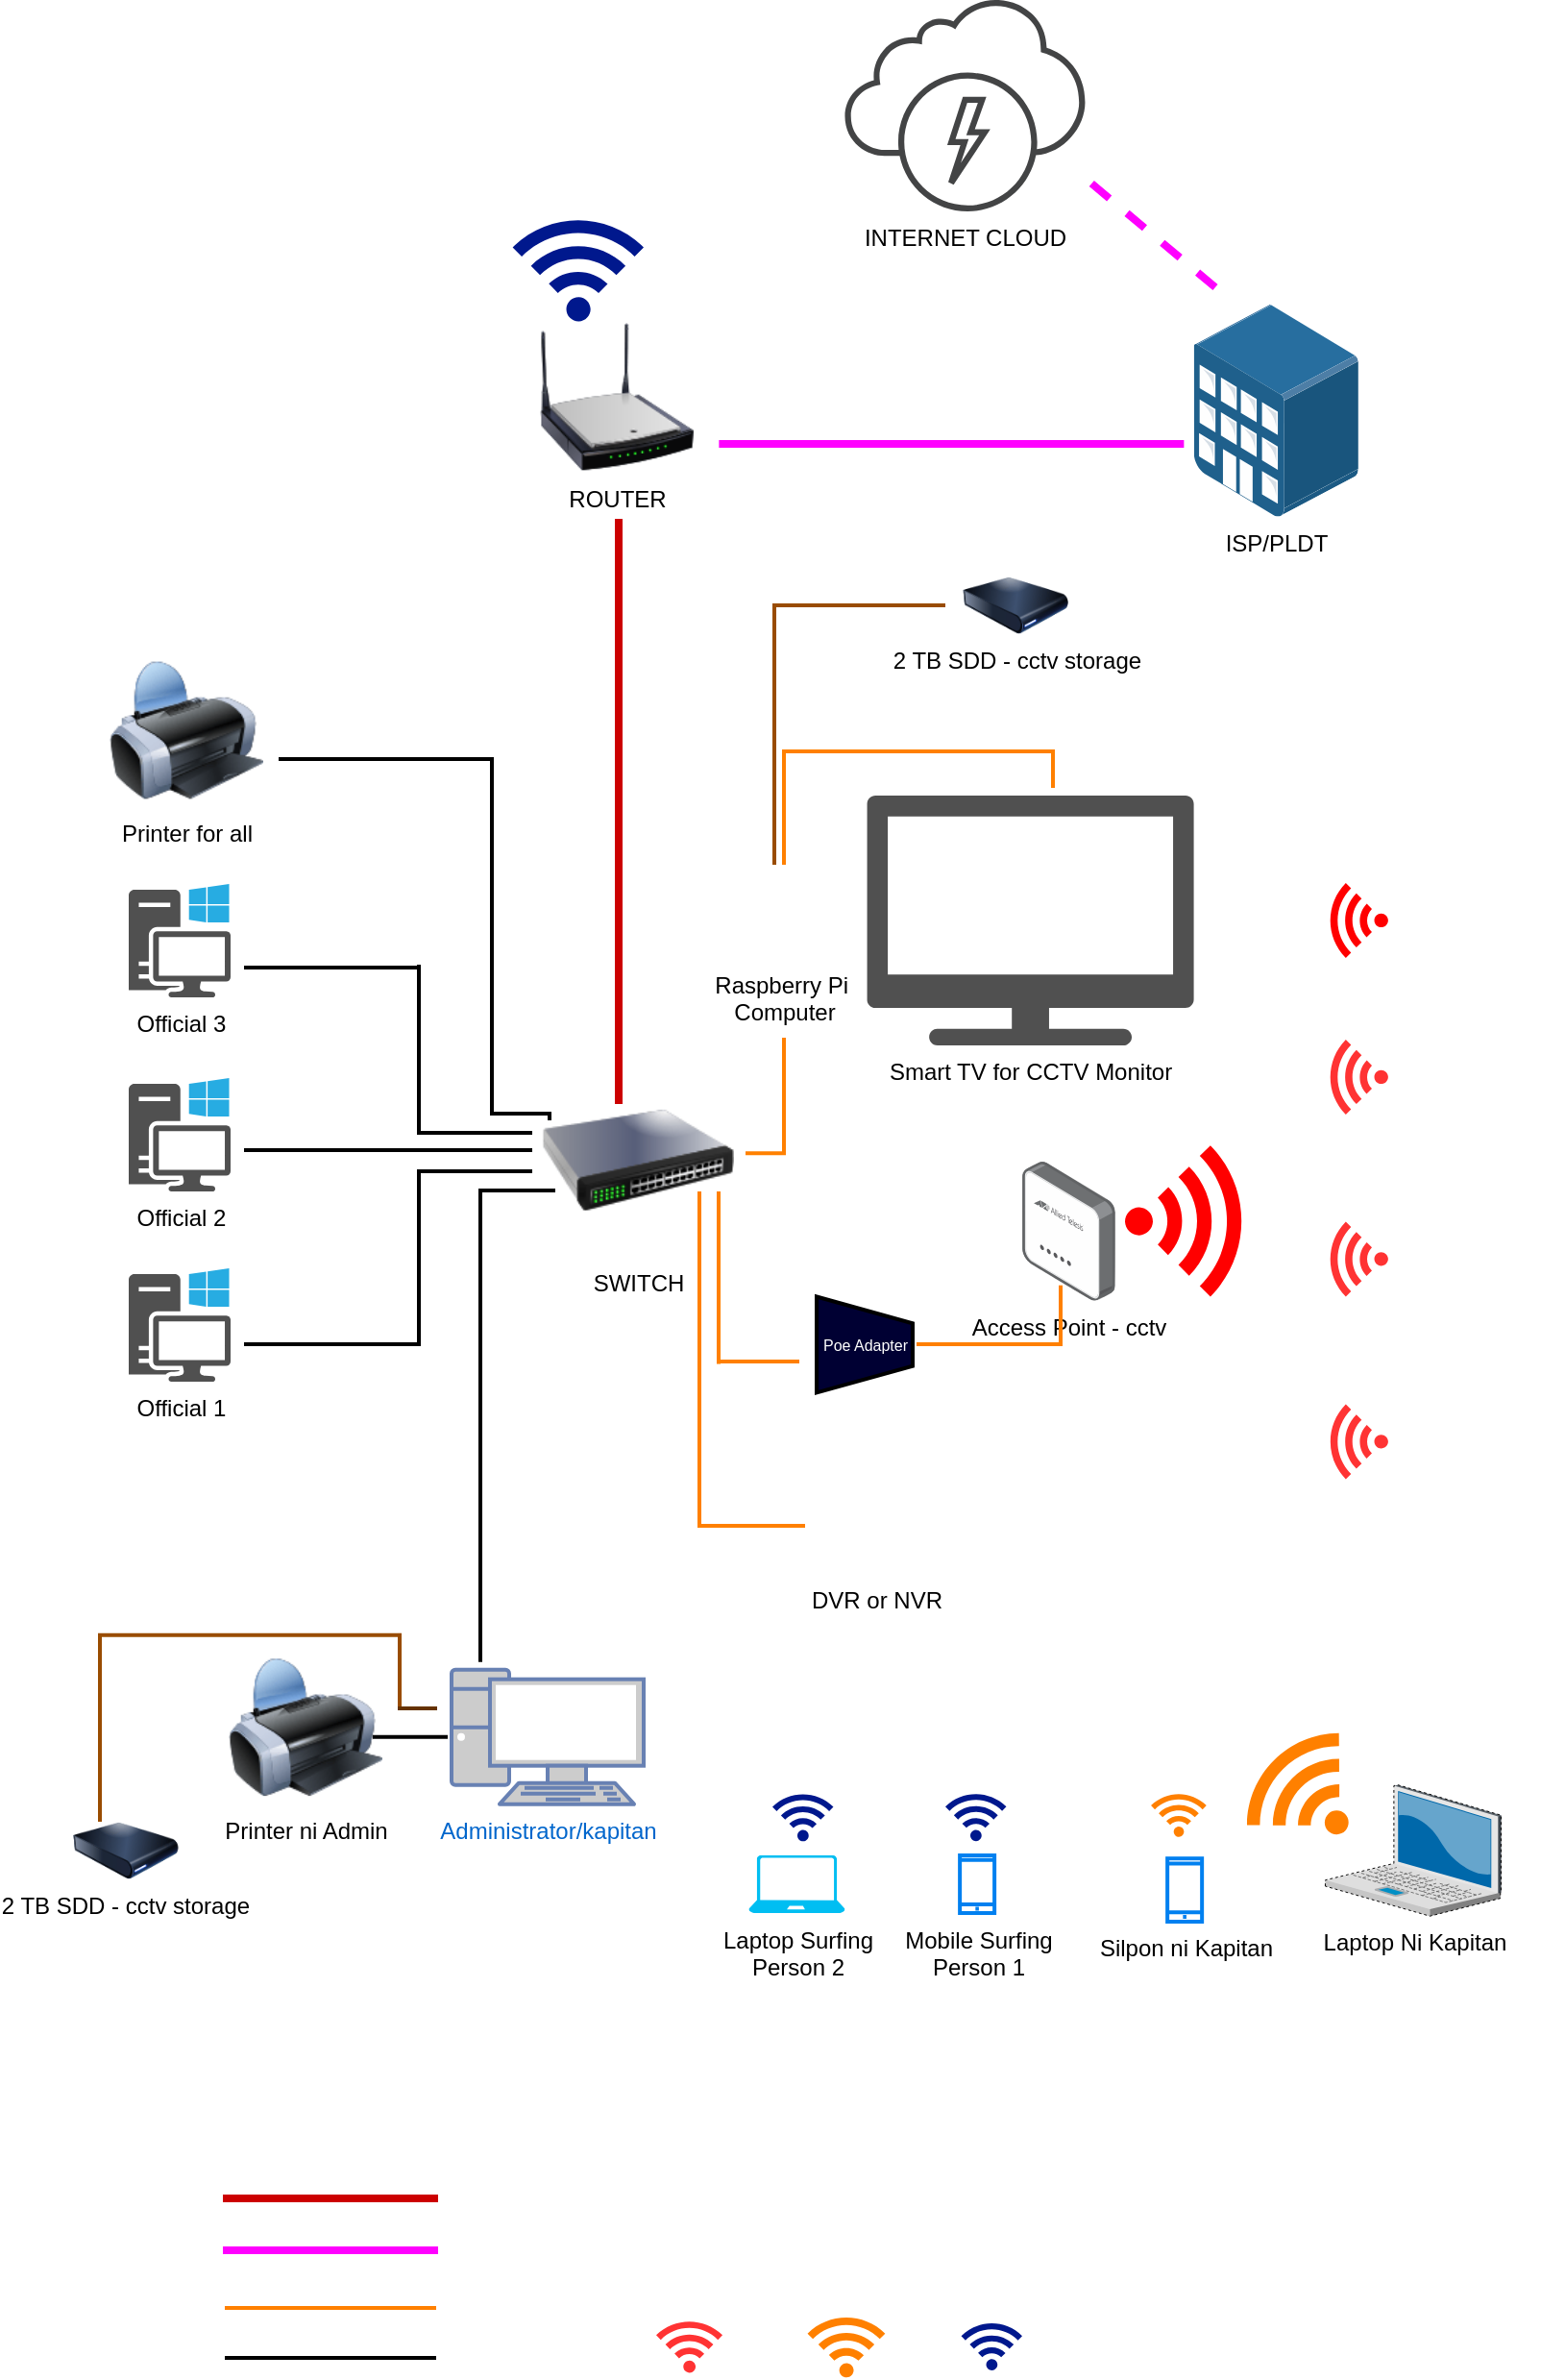 <mxfile version="14.8.1" type="github">
  <diagram id="O53_BzFKh1CKuRJ91lNf" name="Page-1">
    <mxGraphModel dx="868" dy="431" grid="1" gridSize="10" guides="1" tooltips="1" connect="1" arrows="1" fold="1" page="1" pageScale="1" pageWidth="850" pageHeight="1300" math="0" shadow="0">
      <root>
        <mxCell id="0" />
        <mxCell id="1" parent="0" />
        <mxCell id="UrPRGBc3AC6-OfDezkd7-1" value="Official 3" style="pointerEvents=1;shadow=0;dashed=0;html=1;strokeColor=none;fillColor=#505050;labelPosition=center;verticalLabelPosition=bottom;verticalAlign=top;outlineConnect=0;align=center;shape=mxgraph.office.devices.workstation_pc;" parent="1" vertex="1">
          <mxGeometry x="70" y="490" width="53" height="59" as="geometry" />
        </mxCell>
        <mxCell id="UrPRGBc3AC6-OfDezkd7-2" value="Official 2" style="pointerEvents=1;shadow=0;dashed=0;html=1;strokeColor=none;fillColor=#505050;labelPosition=center;verticalLabelPosition=bottom;verticalAlign=top;outlineConnect=0;align=center;shape=mxgraph.office.devices.workstation_pc;" parent="1" vertex="1">
          <mxGeometry x="70" y="591" width="53" height="59" as="geometry" />
        </mxCell>
        <mxCell id="UrPRGBc3AC6-OfDezkd7-3" value="Administrator/kapitan" style="fontColor=#0066CC;verticalAlign=top;verticalLabelPosition=bottom;labelPosition=center;align=center;html=1;outlineConnect=0;fillColor=#CCCCCC;strokeColor=#6881B3;gradientColor=none;gradientDirection=north;strokeWidth=2;shape=mxgraph.networks.pc;" parent="1" vertex="1">
          <mxGeometry x="238" y="898.85" width="100" height="70" as="geometry" />
        </mxCell>
        <mxCell id="UrPRGBc3AC6-OfDezkd7-4" value="" style="shape=image;html=1;verticalAlign=top;verticalLabelPosition=bottom;labelBackgroundColor=#ffffff;imageAspect=0;aspect=fixed;image=https://cdn0.iconfinder.com/data/icons/house/128/CCTV.png" parent="1" vertex="1">
          <mxGeometry x="710" y="440" width="93.5" height="93.5" as="geometry" />
        </mxCell>
        <mxCell id="UrPRGBc3AC6-OfDezkd7-5" value="" style="shape=image;html=1;verticalAlign=top;verticalLabelPosition=bottom;labelBackgroundColor=#ffffff;imageAspect=0;aspect=fixed;image=https://cdn0.iconfinder.com/data/icons/house/128/CCTV.png" parent="1" vertex="1">
          <mxGeometry x="710" y="631" width="93.5" height="93.5" as="geometry" />
        </mxCell>
        <mxCell id="UrPRGBc3AC6-OfDezkd7-6" value="" style="shape=image;html=1;verticalAlign=top;verticalLabelPosition=bottom;labelBackgroundColor=#ffffff;imageAspect=0;aspect=fixed;image=https://cdn0.iconfinder.com/data/icons/house/128/CCTV.png" parent="1" vertex="1">
          <mxGeometry x="710" y="733.5" width="93.5" height="93.5" as="geometry" />
        </mxCell>
        <mxCell id="UrPRGBc3AC6-OfDezkd7-7" value="" style="shape=image;html=1;verticalAlign=top;verticalLabelPosition=bottom;labelBackgroundColor=#ffffff;imageAspect=0;aspect=fixed;image=https://cdn0.iconfinder.com/data/icons/house/128/CCTV.png" parent="1" vertex="1">
          <mxGeometry x="710" y="537.5" width="93.5" height="93.5" as="geometry" />
        </mxCell>
        <mxCell id="UrPRGBc3AC6-OfDezkd7-13" value="Printer for all&lt;br&gt;" style="image;html=1;image=img/lib/clip_art/computers/Printer_128x128.png" parent="1" vertex="1">
          <mxGeometry x="60" y="370" width="80" height="80" as="geometry" />
        </mxCell>
        <mxCell id="UrPRGBc3AC6-OfDezkd7-16" value="&lt;p style=&quot;line-height: 0%&quot;&gt;SWITCH&lt;/p&gt;" style="image;html=1;image=img/lib/clip_art/networking/Switch_128x128.png" parent="1" vertex="1">
          <mxGeometry x="285" y="589" width="100" height="90" as="geometry" />
        </mxCell>
        <mxCell id="UrPRGBc3AC6-OfDezkd7-18" value="ROUTER&lt;br&gt;" style="image;html=1;image=img/lib/clip_art/networking/Wireless_Router_N_128x128.png" parent="1" vertex="1">
          <mxGeometry x="284" y="196.36" width="80" height="80" as="geometry" />
        </mxCell>
        <mxCell id="UrPRGBc3AC6-OfDezkd7-21" value="Official 1&lt;br&gt;" style="pointerEvents=1;shadow=0;dashed=0;html=1;strokeColor=none;fillColor=#505050;labelPosition=center;verticalLabelPosition=bottom;verticalAlign=top;outlineConnect=0;align=center;shape=mxgraph.office.devices.workstation_pc;" parent="1" vertex="1">
          <mxGeometry x="70" y="690" width="53" height="59" as="geometry" />
        </mxCell>
        <mxCell id="UrPRGBc3AC6-OfDezkd7-22" value="Printer ni Admin" style="image;html=1;image=img/lib/clip_art/computers/Printer_128x128.png" parent="1" vertex="1">
          <mxGeometry x="122" y="888.85" width="80" height="80" as="geometry" />
        </mxCell>
        <mxCell id="UrPRGBc3AC6-OfDezkd7-24" value="Smart TV for CCTV Monitor&lt;br&gt;" style="pointerEvents=1;shadow=0;dashed=0;html=1;strokeColor=none;fillColor=#505050;labelPosition=center;verticalLabelPosition=bottom;verticalAlign=top;outlineConnect=0;align=center;shape=mxgraph.office.devices.tv;" parent="1" vertex="1">
          <mxGeometry x="454.29" y="444.01" width="170" height="130" as="geometry" />
        </mxCell>
        <mxCell id="UrPRGBc3AC6-OfDezkd7-26" value="INTERNET CLOUD" style="pointerEvents=1;shadow=0;dashed=0;html=1;strokeColor=none;fillColor=#434445;aspect=fixed;labelPosition=center;verticalLabelPosition=bottom;verticalAlign=top;align=center;outlineConnect=0;shape=mxgraph.vvd.service_provider_cloud_environment;" parent="1" vertex="1">
          <mxGeometry x="442.73" y="30" width="125" height="110" as="geometry" />
        </mxCell>
        <mxCell id="UrPRGBc3AC6-OfDezkd7-27" value="DVR or NVR" style="shape=image;html=1;verticalAlign=top;verticalLabelPosition=bottom;labelBackgroundColor=#ffffff;imageAspect=0;aspect=fixed;image=https://cdn0.iconfinder.com/data/icons/google-material-design-3-0/48/ic_fiber_dvr_48px-128.png" parent="1" vertex="1">
          <mxGeometry x="425" y="780" width="68.85" height="68.85" as="geometry" />
        </mxCell>
        <mxCell id="UrPRGBc3AC6-OfDezkd7-28" value="Access Point - cctv" style="points=[];aspect=fixed;html=1;align=center;shadow=0;dashed=0;image;image=img/lib/allied_telesis/wireless/Access_Point_Indoor.svg;" parent="1" vertex="1">
          <mxGeometry x="535" y="634.5" width="48.46" height="72.3" as="geometry" />
        </mxCell>
        <mxCell id="UrPRGBc3AC6-OfDezkd7-31" value="" style="line;strokeWidth=2;html=1;" parent="1" vertex="1">
          <mxGeometry x="130" y="528.5" width="90" height="10" as="geometry" />
        </mxCell>
        <mxCell id="UrPRGBc3AC6-OfDezkd7-32" value="" style="line;strokeWidth=2;html=1;" parent="1" vertex="1">
          <mxGeometry x="130" y="623.5" width="150" height="10" as="geometry" />
        </mxCell>
        <mxCell id="UrPRGBc3AC6-OfDezkd7-33" value="" style="line;strokeWidth=2;html=1;" parent="1" vertex="1">
          <mxGeometry x="130" y="724.5" width="90" height="10" as="geometry" />
        </mxCell>
        <mxCell id="UrPRGBc3AC6-OfDezkd7-35" value="" style="line;strokeWidth=2;direction=south;html=1;" parent="1" vertex="1">
          <mxGeometry x="216" y="532" width="10" height="88" as="geometry" />
        </mxCell>
        <mxCell id="UrPRGBc3AC6-OfDezkd7-36" value="" style="line;strokeWidth=2;direction=south;html=1;" parent="1" vertex="1">
          <mxGeometry x="216" y="640" width="10" height="90.5" as="geometry" />
        </mxCell>
        <mxCell id="UrPRGBc3AC6-OfDezkd7-37" value="" style="line;strokeWidth=2;html=1;" parent="1" vertex="1">
          <mxGeometry x="220" y="614.5" width="60" height="10" as="geometry" />
        </mxCell>
        <mxCell id="UrPRGBc3AC6-OfDezkd7-38" value="" style="line;strokeWidth=2;html=1;" parent="1" vertex="1">
          <mxGeometry x="220" y="634.5" width="60" height="10" as="geometry" />
        </mxCell>
        <mxCell id="UrPRGBc3AC6-OfDezkd7-39" value="" style="line;strokeWidth=2;direction=south;html=1;" parent="1" vertex="1">
          <mxGeometry x="248" y="650" width="10" height="244.85" as="geometry" />
        </mxCell>
        <mxCell id="UrPRGBc3AC6-OfDezkd7-40" value="" style="line;strokeWidth=2;html=1;" parent="1" vertex="1">
          <mxGeometry x="252" y="644.5" width="40" height="10" as="geometry" />
        </mxCell>
        <mxCell id="UrPRGBc3AC6-OfDezkd7-41" value="" style="line;strokeWidth=2;html=1;" parent="1" vertex="1">
          <mxGeometry x="197" y="928.85" width="39" height="10" as="geometry" />
        </mxCell>
        <mxCell id="UrPRGBc3AC6-OfDezkd7-42" value="" style="line;strokeWidth=2;html=1;" parent="1" vertex="1">
          <mxGeometry x="148" y="420" width="112" height="10" as="geometry" />
        </mxCell>
        <mxCell id="UrPRGBc3AC6-OfDezkd7-43" value="" style="line;strokeWidth=2;direction=south;html=1;" parent="1" vertex="1">
          <mxGeometry x="254" y="426" width="10" height="184" as="geometry" />
        </mxCell>
        <mxCell id="UrPRGBc3AC6-OfDezkd7-44" value="" style="line;strokeWidth=2;html=1;" parent="1" vertex="1">
          <mxGeometry x="258" y="604.5" width="32" height="10" as="geometry" />
        </mxCell>
        <mxCell id="UrPRGBc3AC6-OfDezkd7-45" value="" style="line;strokeWidth=2;direction=south;html=1;" parent="1" vertex="1">
          <mxGeometry x="284" y="609" width="10" height="4" as="geometry" />
        </mxCell>
        <mxCell id="UrPRGBc3AC6-OfDezkd7-46" value="" style="line;strokeWidth=2;direction=south;html=1;strokeColor=#FF8000;" parent="1" vertex="1">
          <mxGeometry x="362" y="650" width="10" height="175" as="geometry" />
        </mxCell>
        <mxCell id="UrPRGBc3AC6-OfDezkd7-47" value="" style="line;strokeWidth=2;html=1;strokeColor=#FF8000;" parent="1" vertex="1">
          <mxGeometry x="367" y="819" width="55" height="10" as="geometry" />
        </mxCell>
        <mxCell id="UrPRGBc3AC6-OfDezkd7-51" value="Mobile Surfing&lt;br&gt;Person 1" style="html=1;verticalLabelPosition=bottom;align=center;labelBackgroundColor=#ffffff;verticalAlign=top;strokeWidth=2;strokeColor=#0080F0;shadow=0;dashed=0;shape=mxgraph.ios7.icons.smartphone;fillColor=none;" parent="1" vertex="1">
          <mxGeometry x="502.56" y="995.51" width="18" height="30" as="geometry" />
        </mxCell>
        <mxCell id="UrPRGBc3AC6-OfDezkd7-52" value="" style="aspect=fixed;pointerEvents=1;shadow=0;dashed=0;html=1;strokeColor=none;labelPosition=center;verticalLabelPosition=bottom;verticalAlign=top;align=center;fillColor=#00188D;shape=mxgraph.mscae.enterprise.wireless_connection;direction=south;rotation=-180;" parent="1" vertex="1">
          <mxGeometry x="495" y="961.42" width="31.74" height="26.66" as="geometry" />
        </mxCell>
        <mxCell id="UrPRGBc3AC6-OfDezkd7-54" value="" style="aspect=fixed;pointerEvents=1;shadow=0;dashed=0;html=1;strokeColor=none;labelPosition=center;verticalLabelPosition=bottom;verticalAlign=top;align=center;shape=mxgraph.mscae.enterprise.wireless_connection;rotation=-180;fillColor=#FF0000;" parent="1" vertex="1">
          <mxGeometry x="692.73" y="489.53" width="32.73" height="38.97" as="geometry" />
        </mxCell>
        <mxCell id="UrPRGBc3AC6-OfDezkd7-55" value="" style="aspect=fixed;pointerEvents=1;shadow=0;dashed=0;html=1;strokeColor=none;labelPosition=center;verticalLabelPosition=bottom;verticalAlign=top;align=center;shape=mxgraph.mscae.enterprise.wireless_connection;rotation=-180;fillColor=#FF3333;" parent="1" vertex="1">
          <mxGeometry x="692.73" y="571.03" width="32.73" height="38.97" as="geometry" />
        </mxCell>
        <mxCell id="UrPRGBc3AC6-OfDezkd7-56" value="" style="aspect=fixed;pointerEvents=1;shadow=0;dashed=0;html=1;strokeColor=none;labelPosition=center;verticalLabelPosition=bottom;verticalAlign=top;align=center;shape=mxgraph.mscae.enterprise.wireless_connection;rotation=-180;fillColor=#FF3333;" parent="1" vertex="1">
          <mxGeometry x="692.73" y="665.76" width="32.73" height="38.97" as="geometry" />
        </mxCell>
        <mxCell id="UrPRGBc3AC6-OfDezkd7-57" value="" style="aspect=fixed;pointerEvents=1;shadow=0;dashed=0;html=1;strokeColor=none;labelPosition=center;verticalLabelPosition=bottom;verticalAlign=top;align=center;shape=mxgraph.mscae.enterprise.wireless_connection;rotation=-180;fillColor=#FF3333;" parent="1" vertex="1">
          <mxGeometry x="692.73" y="760.76" width="32.73" height="38.97" as="geometry" />
        </mxCell>
        <mxCell id="UrPRGBc3AC6-OfDezkd7-58" value="" style="aspect=fixed;pointerEvents=1;shadow=0;dashed=0;html=1;strokeColor=none;labelPosition=center;verticalLabelPosition=bottom;verticalAlign=top;align=center;shape=mxgraph.mscae.enterprise.wireless_connection;rotation=0;fillColor=#FF0000;" parent="1" vertex="1">
          <mxGeometry x="588.46" y="626.1" width="66.04" height="78.63" as="geometry" />
        </mxCell>
        <mxCell id="UrPRGBc3AC6-OfDezkd7-59" value="" style="line;strokeWidth=4;direction=south;html=1;strokeColor=#CC0000;" parent="1" vertex="1">
          <mxGeometry x="320" y="300" width="10" height="304.5" as="geometry" />
        </mxCell>
        <mxCell id="UrPRGBc3AC6-OfDezkd7-60" value="" style="line;strokeWidth=4;direction=south;html=1;rotation=90;strokeColor=#FF00FF;" parent="1" vertex="1">
          <mxGeometry x="493.18" y="140" width="10" height="242" as="geometry" />
        </mxCell>
        <mxCell id="UrPRGBc3AC6-OfDezkd7-62" value="ISP/PLDT" style="points=[];aspect=fixed;html=1;align=center;shadow=0;dashed=0;image;image=img/lib/allied_telesis/buildings/Medium_Business_Building.svg;strokeColor=#CC0000;strokeWidth=4;fillColor=#FF3333;" parent="1" vertex="1">
          <mxGeometry x="624.29" y="188.55" width="85.71" height="110.2" as="geometry" />
        </mxCell>
        <mxCell id="UrPRGBc3AC6-OfDezkd7-63" value="" style="line;strokeWidth=4;direction=south;html=1;rotation=130;dashed=1;strokeColor=#FF00FF;" parent="1" vertex="1">
          <mxGeometry x="594.34" y="101.99" width="10" height="94.37" as="geometry" />
        </mxCell>
        <mxCell id="UrPRGBc3AC6-OfDezkd7-64" value="&lt;font color=&quot;#ffffff&quot;&gt;Poe Adapter&lt;/font&gt;" style="strokeWidth=2;outlineConnect=0;dashed=0;align=center;html=1;fontSize=8;shape=mxgraph.eip.channel_adapter;fillColor=#000033;" parent="1" vertex="1">
          <mxGeometry x="428" y="704.73" width="50" height="50" as="geometry" />
        </mxCell>
        <mxCell id="UrPRGBc3AC6-OfDezkd7-65" value="" style="line;strokeWidth=2;direction=south;html=1;strokeColor=#FF8000;" parent="1" vertex="1">
          <mxGeometry x="550" y="698.85" width="10" height="31.15" as="geometry" />
        </mxCell>
        <mxCell id="UrPRGBc3AC6-OfDezkd7-66" value="" style="line;strokeWidth=2;html=1;strokeColor=#FF8000;" parent="1" vertex="1">
          <mxGeometry x="480" y="724.5" width="76" height="10" as="geometry" />
        </mxCell>
        <mxCell id="UrPRGBc3AC6-OfDezkd7-68" value="" style="line;strokeWidth=2;direction=south;html=1;strokeColor=#FF8000;" parent="1" vertex="1">
          <mxGeometry x="372" y="650" width="10" height="89.77" as="geometry" />
        </mxCell>
        <mxCell id="UrPRGBc3AC6-OfDezkd7-70" value="" style="line;strokeWidth=2;html=1;strokeColor=#FF8000;" parent="1" vertex="1">
          <mxGeometry x="377" y="733.5" width="42" height="10" as="geometry" />
        </mxCell>
        <mxCell id="UrPRGBc3AC6-OfDezkd7-72" value="Raspberry Pi&amp;nbsp;&lt;br&gt;Computer" style="shape=image;html=1;verticalAlign=top;verticalLabelPosition=bottom;labelBackgroundColor=#ffffff;imageAspect=0;aspect=fixed;image=https://cdn4.iconfinder.com/data/icons/social-life/512/raspberry-pi-128.png;dashed=1;strokeColor=#CC0000;strokeWidth=4;fillColor=#000033;" parent="1" vertex="1">
          <mxGeometry x="389.75" y="486" width="42.5" height="42.5" as="geometry" />
        </mxCell>
        <mxCell id="UrPRGBc3AC6-OfDezkd7-74" value="" style="line;strokeWidth=2;html=1;strokeColor=#FF8000;" parent="1" vertex="1">
          <mxGeometry x="410" y="416" width="140" height="10" as="geometry" />
        </mxCell>
        <mxCell id="UrPRGBc3AC6-OfDezkd7-75" value="" style="line;strokeWidth=2;direction=south;html=1;strokeColor=#FF8000;" parent="1" vertex="1">
          <mxGeometry x="546" y="420" width="10" height="20" as="geometry" />
        </mxCell>
        <mxCell id="UrPRGBc3AC6-OfDezkd7-76" value="" style="line;strokeWidth=2;direction=south;html=1;strokeColor=#FF8000;" parent="1" vertex="1">
          <mxGeometry x="406" y="420" width="10" height="60" as="geometry" />
        </mxCell>
        <mxCell id="UrPRGBc3AC6-OfDezkd7-78" value="" style="line;strokeWidth=2;direction=south;html=1;strokeColor=#FF8000;" parent="1" vertex="1">
          <mxGeometry x="406" y="570" width="10" height="60" as="geometry" />
        </mxCell>
        <mxCell id="UrPRGBc3AC6-OfDezkd7-80" value="" style="line;strokeWidth=2;html=1;fillColor=#FF8000;strokeColor=#FF8000;" parent="1" vertex="1">
          <mxGeometry x="391" y="625.1" width="21" height="10" as="geometry" />
        </mxCell>
        <mxCell id="UrPRGBc3AC6-OfDezkd7-81" value="2 TB SDD - cctv storage&lt;br&gt;" style="image;html=1;image=img/lib/clip_art/computers/Harddrive_128x128.png;dashed=1;strokeColor=#FF8000;strokeWidth=4;fillColor=#000033;" parent="1" vertex="1">
          <mxGeometry x="503.18" y="330" width="56.82" height="30" as="geometry" />
        </mxCell>
        <mxCell id="UrPRGBc3AC6-OfDezkd7-82" value="" style="line;strokeWidth=2;html=1;strokeColor=#994C00;" parent="1" vertex="1">
          <mxGeometry x="405" y="340" width="90" height="10" as="geometry" />
        </mxCell>
        <mxCell id="UrPRGBc3AC6-OfDezkd7-85" value="" style="line;strokeWidth=2;direction=south;html=1;strokeColor=#994C00;" parent="1" vertex="1">
          <mxGeometry x="401" y="344" width="10" height="136" as="geometry" />
        </mxCell>
        <mxCell id="UrPRGBc3AC6-OfDezkd7-89" value="Laptop Ni Kapitan" style="verticalLabelPosition=bottom;aspect=fixed;html=1;verticalAlign=top;strokeColor=none;align=center;outlineConnect=0;shape=mxgraph.citrix.laptop_2;dashed=1;fillColor=#FF8000;" parent="1" vertex="1">
          <mxGeometry x="692.73" y="958.85" width="91.54" height="68.26" as="geometry" />
        </mxCell>
        <mxCell id="UrPRGBc3AC6-OfDezkd7-90" value="" style="aspect=fixed;pointerEvents=1;shadow=0;dashed=0;html=1;strokeColor=none;labelPosition=center;verticalLabelPosition=bottom;verticalAlign=top;align=center;shape=mxgraph.mscae.enterprise.wireless_connection;direction=west;rotation=45;fillColor=#FF8000;" parent="1" vertex="1">
          <mxGeometry x="654.5" y="929" width="56.8" height="67.63" as="geometry" />
        </mxCell>
        <mxCell id="UrPRGBc3AC6-OfDezkd7-91" value="Silpon ni Kapitan&lt;br&gt;" style="html=1;verticalLabelPosition=bottom;align=center;labelBackgroundColor=#ffffff;verticalAlign=top;strokeWidth=2;strokeColor=#0080F0;shadow=0;dashed=0;shape=mxgraph.ios7.icons.smartphone;fillColor=none;" parent="1" vertex="1">
          <mxGeometry x="610.57" y="997.11" width="18" height="32.89" as="geometry" />
        </mxCell>
        <mxCell id="UrPRGBc3AC6-OfDezkd7-92" value="" style="aspect=fixed;pointerEvents=1;shadow=0;dashed=0;html=1;strokeColor=none;labelPosition=center;verticalLabelPosition=bottom;verticalAlign=top;align=center;shape=mxgraph.mscae.enterprise.wireless_connection;rotation=-90;fillColor=#FF8000;" parent="1" vertex="1">
          <mxGeometry x="604.34" y="959.33" width="24.23" height="28.85" as="geometry" />
        </mxCell>
        <mxCell id="UrPRGBc3AC6-OfDezkd7-99" value="" style="aspect=fixed;pointerEvents=1;shadow=0;dashed=0;html=1;strokeColor=none;labelPosition=center;verticalLabelPosition=bottom;verticalAlign=top;align=center;fillColor=#00188D;shape=mxgraph.mscae.enterprise.wireless_connection;direction=south;rotation=-180;" parent="1" vertex="1">
          <mxGeometry x="269.81" y="140" width="68.19" height="57.28" as="geometry" />
        </mxCell>
        <mxCell id="UrPRGBc3AC6-OfDezkd7-101" value="Laptop Surfing&lt;br&gt;Person 2" style="verticalLabelPosition=bottom;html=1;verticalAlign=top;align=center;strokeColor=none;fillColor=#00BEF2;shape=mxgraph.azure.laptop;pointerEvents=1;dashed=1;" parent="1" vertex="1">
          <mxGeometry x="392.73" y="995.51" width="50" height="30" as="geometry" />
        </mxCell>
        <mxCell id="UrPRGBc3AC6-OfDezkd7-102" value="" style="aspect=fixed;pointerEvents=1;shadow=0;dashed=0;html=1;strokeColor=none;labelPosition=center;verticalLabelPosition=bottom;verticalAlign=top;align=center;fillColor=#00188D;shape=mxgraph.mscae.enterprise.wireless_connection;direction=south;rotation=-180;" parent="1" vertex="1">
          <mxGeometry x="405" y="961.52" width="31.74" height="26.66" as="geometry" />
        </mxCell>
        <mxCell id="UrPRGBc3AC6-OfDezkd7-103" value="2 TB SDD - cctv storage&lt;br&gt;" style="image;html=1;image=img/lib/clip_art/computers/Harddrive_128x128.png;dashed=1;strokeColor=#FF8000;strokeWidth=4;fillColor=#000033;" parent="1" vertex="1">
          <mxGeometry x="40.0" y="977.98" width="56.82" height="30" as="geometry" />
        </mxCell>
        <mxCell id="UrPRGBc3AC6-OfDezkd7-104" value="" style="line;strokeWidth=2;direction=south;html=1;strokeColor=#994C00;" parent="1" vertex="1">
          <mxGeometry x="50" y="880" width="10" height="97.98" as="geometry" />
        </mxCell>
        <mxCell id="UrPRGBc3AC6-OfDezkd7-105" value="" style="line;strokeWidth=2;html=1;strokeColor=#994C00;" parent="1" vertex="1">
          <mxGeometry x="54" y="875.85" width="156" height="10" as="geometry" />
        </mxCell>
        <mxCell id="UrPRGBc3AC6-OfDezkd7-106" value="" style="line;strokeWidth=2;direction=south;html=1;strokeColor=#994C00;" parent="1" vertex="1">
          <mxGeometry x="206" y="879.86" width="10" height="40.14" as="geometry" />
        </mxCell>
        <mxCell id="UrPRGBc3AC6-OfDezkd7-107" value="" style="line;strokeWidth=2;html=1;strokeColor=#663300;" parent="1" vertex="1">
          <mxGeometry x="210" y="914" width="20.5" height="10" as="geometry" />
        </mxCell>
        <mxCell id="8b4rjxzSWtDSw1tqN7kT-2" value="" style="line;strokeWidth=4;direction=south;html=1;rotation=90;strokeColor=#FF00FF;" vertex="1" parent="1">
          <mxGeometry x="170" y="1145" width="10" height="112" as="geometry" />
        </mxCell>
        <mxCell id="8b4rjxzSWtDSw1tqN7kT-3" value="" style="line;strokeWidth=2;html=1;" vertex="1" parent="1">
          <mxGeometry x="120" y="1252" width="110" height="10" as="geometry" />
        </mxCell>
        <mxCell id="8b4rjxzSWtDSw1tqN7kT-5" value="" style="line;strokeWidth=2;html=1;strokeColor=#FF8000;" vertex="1" parent="1">
          <mxGeometry x="120" y="1226" width="110" height="10" as="geometry" />
        </mxCell>
        <mxCell id="8b4rjxzSWtDSw1tqN7kT-6" value="" style="aspect=fixed;pointerEvents=1;shadow=0;dashed=0;html=1;strokeColor=none;labelPosition=center;verticalLabelPosition=bottom;verticalAlign=top;align=center;shape=mxgraph.mscae.enterprise.wireless_connection;rotation=-90;fillColor=#FF3333;" vertex="1" parent="1">
          <mxGeometry x="347.26" y="1232.94" width="29" height="34.53" as="geometry" />
        </mxCell>
        <mxCell id="8b4rjxzSWtDSw1tqN7kT-7" value="" style="aspect=fixed;pointerEvents=1;shadow=0;dashed=0;html=1;strokeColor=none;labelPosition=center;verticalLabelPosition=bottom;verticalAlign=top;align=center;shape=mxgraph.mscae.enterprise.wireless_connection;rotation=-90;fillColor=#FF8000;" vertex="1" parent="1">
          <mxGeometry x="426.49" y="1230.0" width="33.95" height="40.42" as="geometry" />
        </mxCell>
        <mxCell id="8b4rjxzSWtDSw1tqN7kT-10" value="" style="aspect=fixed;pointerEvents=1;shadow=0;dashed=0;html=1;strokeColor=none;labelPosition=center;verticalLabelPosition=bottom;verticalAlign=top;align=center;fillColor=#00188D;shape=mxgraph.mscae.enterprise.wireless_connection;direction=south;rotation=-180;" vertex="1" parent="1">
          <mxGeometry x="503.26" y="1236.88" width="31.74" height="26.66" as="geometry" />
        </mxCell>
        <mxCell id="8b4rjxzSWtDSw1tqN7kT-12" value="" style="line;strokeWidth=4;direction=south;html=1;rotation=90;strokeColor=#CC0000;" vertex="1" parent="1">
          <mxGeometry x="170" y="1118" width="10" height="112" as="geometry" />
        </mxCell>
      </root>
    </mxGraphModel>
  </diagram>
</mxfile>
